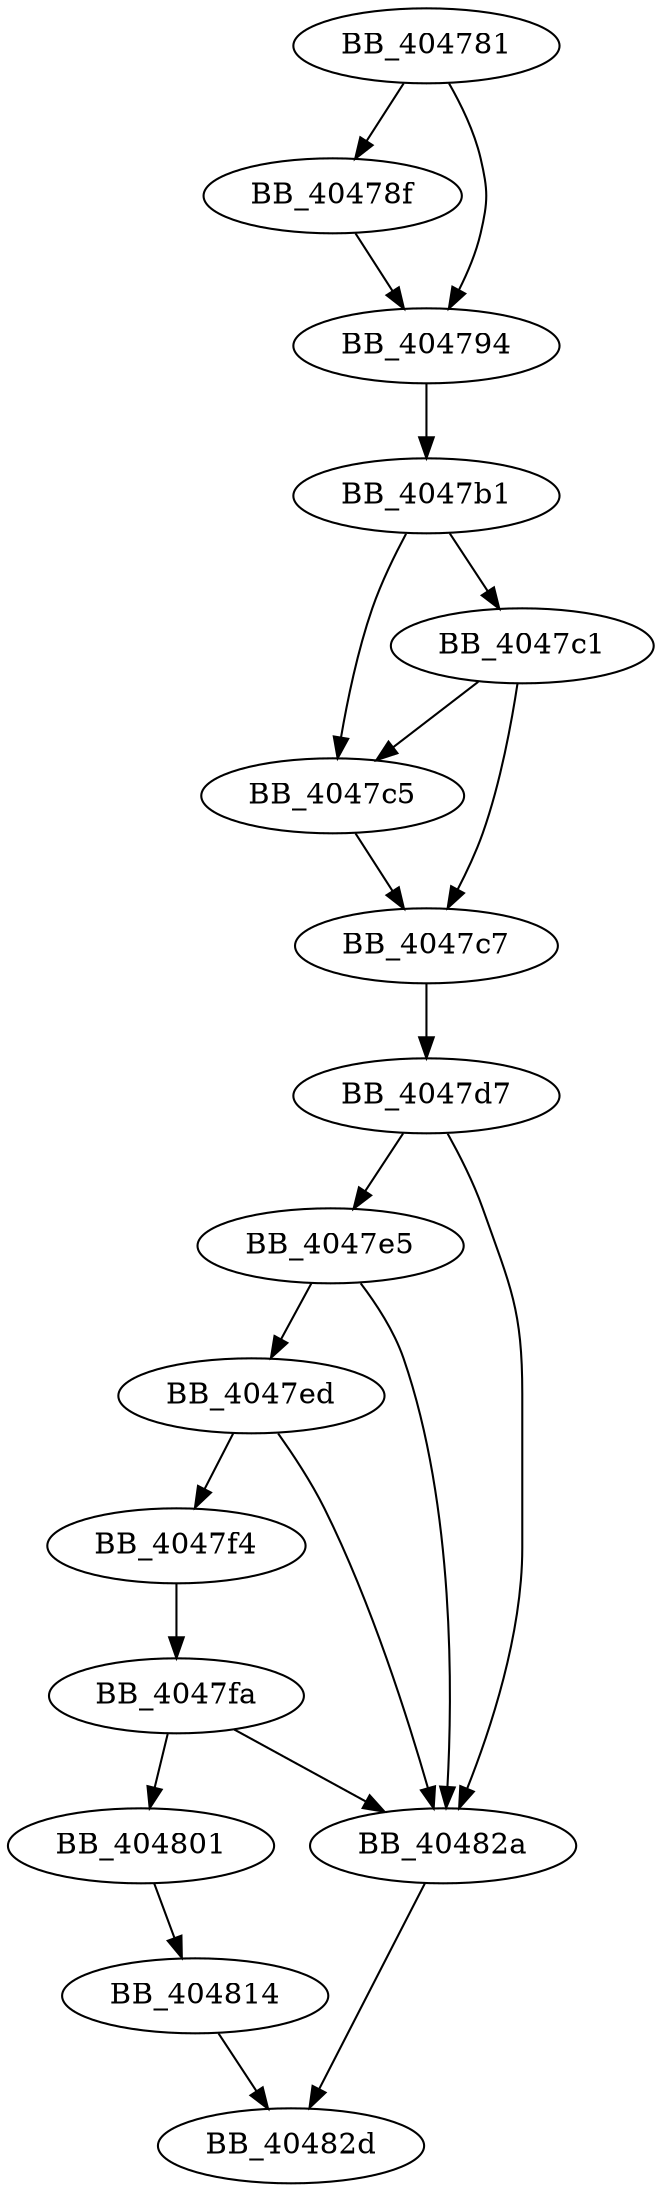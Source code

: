 DiGraph __setargv{
BB_404781->BB_40478f
BB_404781->BB_404794
BB_40478f->BB_404794
BB_404794->BB_4047b1
BB_4047b1->BB_4047c1
BB_4047b1->BB_4047c5
BB_4047c1->BB_4047c5
BB_4047c1->BB_4047c7
BB_4047c5->BB_4047c7
BB_4047c7->BB_4047d7
BB_4047d7->BB_4047e5
BB_4047d7->BB_40482a
BB_4047e5->BB_4047ed
BB_4047e5->BB_40482a
BB_4047ed->BB_4047f4
BB_4047ed->BB_40482a
BB_4047f4->BB_4047fa
BB_4047fa->BB_404801
BB_4047fa->BB_40482a
BB_404801->BB_404814
BB_404814->BB_40482d
BB_40482a->BB_40482d
}
